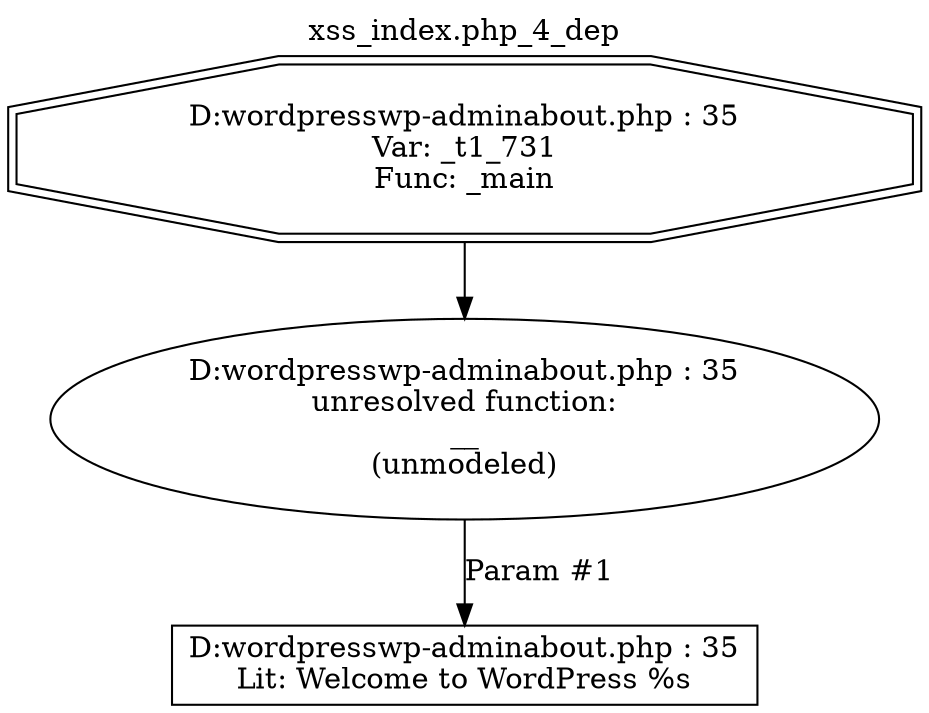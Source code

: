 digraph cfg {
  label="xss_index.php_4_dep";
  labelloc=t;
  n1 [shape=doubleoctagon, label="D:\wordpress\wp-admin\about.php : 35\nVar: _t1_731\nFunc: _main\n"];
  n2 [shape=ellipse, label="D:\wordpress\wp-admin\about.php : 35\nunresolved function:\n__\n(unmodeled)\n"];
  n3 [shape=box, label="D:\wordpress\wp-admin\about.php : 35\nLit: Welcome to WordPress&nbsp;%s\n"];
  n1 -> n2;
  n2 -> n3[label="Param #1"];
}
